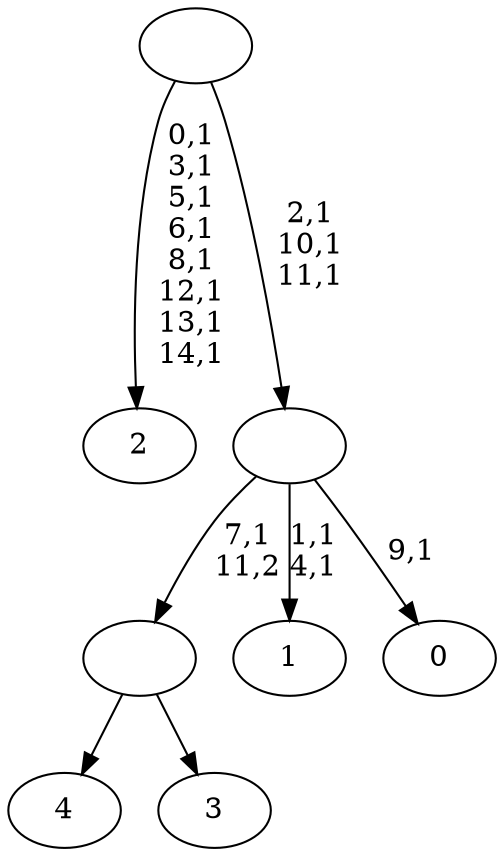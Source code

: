 digraph T {
	20 [label="4"]
	19 [label="3"]
	18 [label=""]
	17 [label="2"]
	8 [label="1"]
	5 [label="0"]
	3 [label=""]
	0 [label=""]
	18 -> 20 [label=""]
	18 -> 19 [label=""]
	3 -> 5 [label="9,1"]
	3 -> 8 [label="1,1\n4,1"]
	3 -> 18 [label="7,1\n11,2"]
	0 -> 3 [label="2,1\n10,1\n11,1"]
	0 -> 17 [label="0,1\n3,1\n5,1\n6,1\n8,1\n12,1\n13,1\n14,1"]
}
